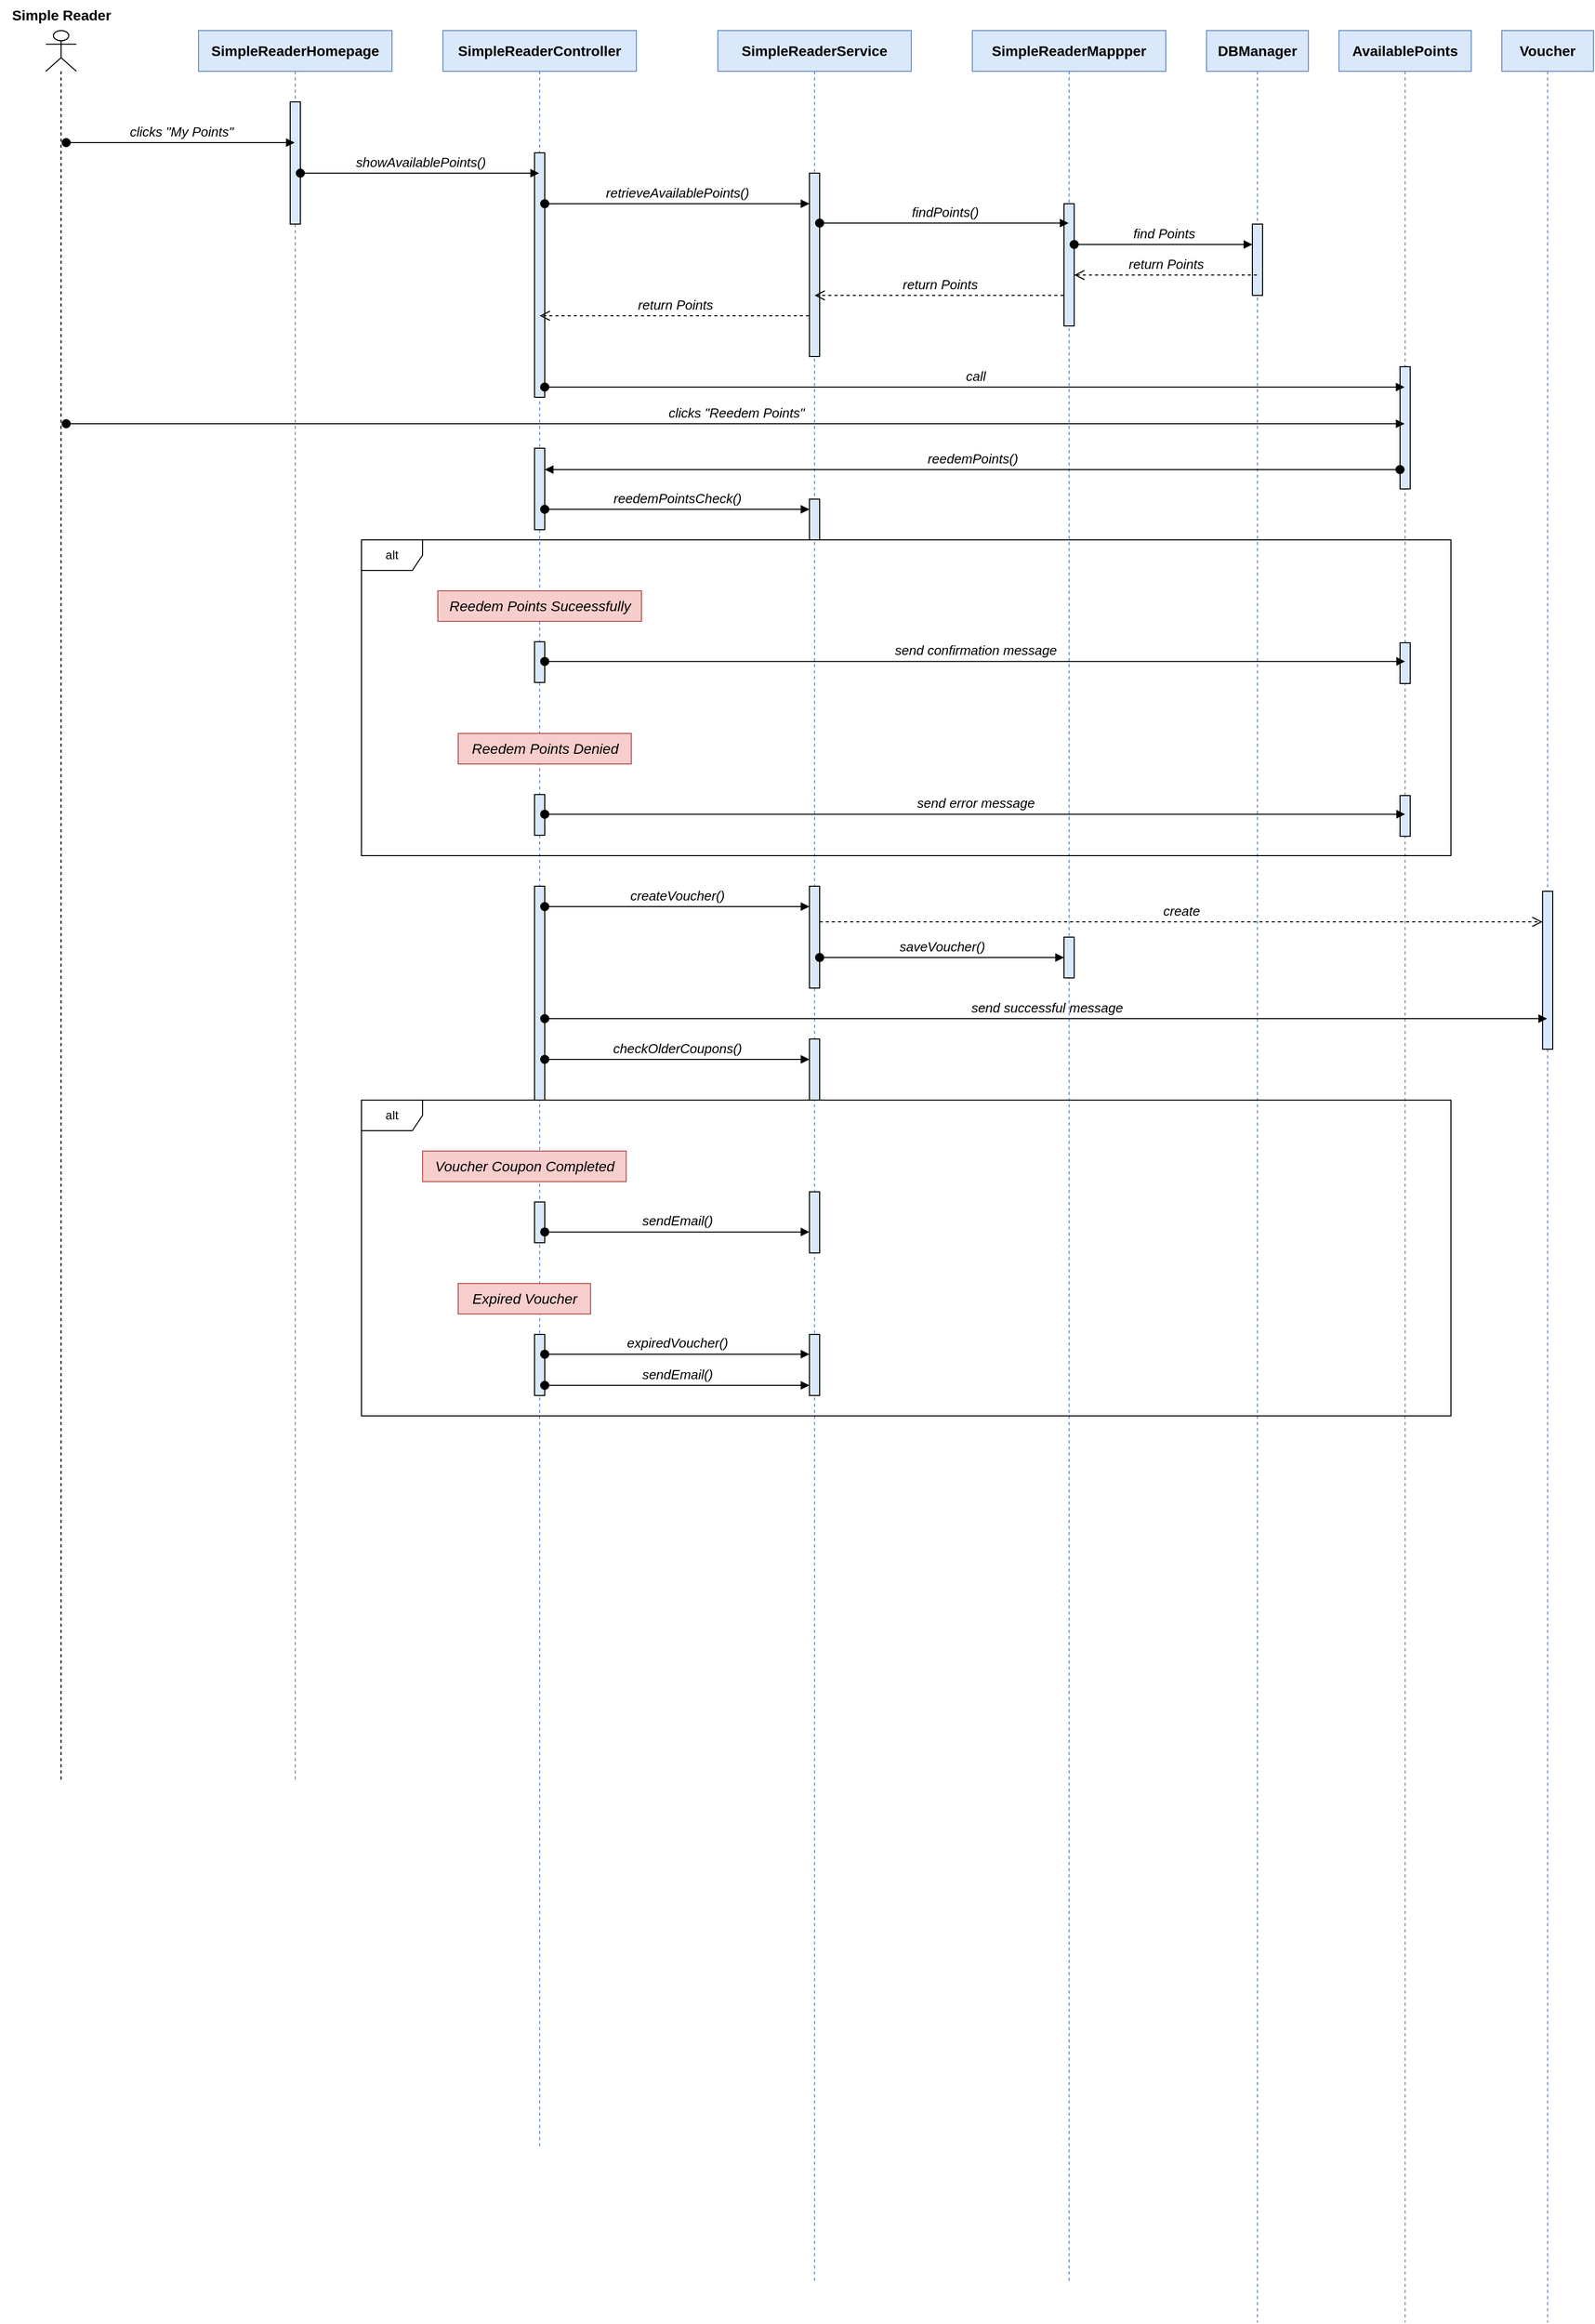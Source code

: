 <mxfile version="27.0.3">
  <diagram name="Page-1" id="0XT-Thqxt43ZrvxBsIbW">
    <mxGraphModel dx="3292" dy="1860" grid="1" gridSize="10" guides="1" tooltips="1" connect="1" arrows="1" fold="1" page="1" pageScale="1" pageWidth="850" pageHeight="1100" math="0" shadow="0">
      <root>
        <mxCell id="0" />
        <mxCell id="1" parent="0" />
        <mxCell id="F2jWFCg-dutegQMfUFa8-1" value="" style="shape=umlLifeline;perimeter=lifelinePerimeter;whiteSpace=wrap;html=1;container=1;dropTarget=0;collapsible=0;recursiveResize=0;outlineConnect=0;portConstraint=eastwest;newEdgeStyle={&quot;curved&quot;:0,&quot;rounded&quot;:0};participant=umlActor;" vertex="1" parent="1">
          <mxGeometry x="-830" y="-40" width="30" height="1720" as="geometry" />
        </mxCell>
        <mxCell id="F2jWFCg-dutegQMfUFa8-2" value="SimpleReaderController" style="shape=umlLifeline;perimeter=lifelinePerimeter;whiteSpace=wrap;html=1;container=1;dropTarget=0;collapsible=0;recursiveResize=0;outlineConnect=0;portConstraint=eastwest;newEdgeStyle={&quot;curved&quot;:0,&quot;rounded&quot;:0};fontSize=14;fontStyle=1;fillColor=#dae8fc;strokeColor=#6c8ebf;" vertex="1" parent="1">
          <mxGeometry x="-440" y="-40" width="190" height="2080" as="geometry" />
        </mxCell>
        <mxCell id="F2jWFCg-dutegQMfUFa8-3" value="" style="html=1;points=[[0,0,0,0,5],[0,1,0,0,-5],[1,0,0,0,5],[1,1,0,0,-5]];perimeter=orthogonalPerimeter;outlineConnect=0;targetShapes=umlLifeline;portConstraint=eastwest;newEdgeStyle={&quot;curved&quot;:0,&quot;rounded&quot;:0};strokeColor=#000000;fillColor=#dae8fc;" vertex="1" parent="F2jWFCg-dutegQMfUFa8-2">
          <mxGeometry x="90" y="120" width="10" height="240" as="geometry" />
        </mxCell>
        <mxCell id="F2jWFCg-dutegQMfUFa8-33" value="" style="html=1;points=[[0,0,0,0,5],[0,1,0,0,-5],[1,0,0,0,5],[1,1,0,0,-5]];perimeter=orthogonalPerimeter;outlineConnect=0;targetShapes=umlLifeline;portConstraint=eastwest;newEdgeStyle={&quot;curved&quot;:0,&quot;rounded&quot;:0};strokeColor=#000000;fillColor=#dae8fc;" vertex="1" parent="F2jWFCg-dutegQMfUFa8-2">
          <mxGeometry x="90" y="410" width="10" height="80" as="geometry" />
        </mxCell>
        <mxCell id="F2jWFCg-dutegQMfUFa8-47" value="" style="html=1;points=[[0,0,0,0,5],[0,1,0,0,-5],[1,0,0,0,5],[1,1,0,0,-5]];perimeter=orthogonalPerimeter;outlineConnect=0;targetShapes=umlLifeline;portConstraint=eastwest;newEdgeStyle={&quot;curved&quot;:0,&quot;rounded&quot;:0};strokeColor=#000000;fillColor=#dae8fc;" vertex="1" parent="F2jWFCg-dutegQMfUFa8-2">
          <mxGeometry x="90" y="840" width="10" height="210" as="geometry" />
        </mxCell>
        <mxCell id="F2jWFCg-dutegQMfUFa8-7" value="SimpleReaderService" style="shape=umlLifeline;perimeter=lifelinePerimeter;whiteSpace=wrap;html=1;container=1;dropTarget=0;collapsible=0;recursiveResize=0;outlineConnect=0;portConstraint=eastwest;newEdgeStyle={&quot;curved&quot;:0,&quot;rounded&quot;:0};fontSize=14;fontStyle=1;fillColor=#dae8fc;strokeColor=#6c8ebf;" vertex="1" parent="1">
          <mxGeometry x="-170" y="-40" width="190" height="2210" as="geometry" />
        </mxCell>
        <mxCell id="F2jWFCg-dutegQMfUFa8-8" value="" style="html=1;points=[[0,0,0,0,5],[0,1,0,0,-5],[1,0,0,0,5],[1,1,0,0,-5]];perimeter=orthogonalPerimeter;outlineConnect=0;targetShapes=umlLifeline;portConstraint=eastwest;newEdgeStyle={&quot;curved&quot;:0,&quot;rounded&quot;:0};strokeColor=#000000;fillColor=#dae8fc;" vertex="1" parent="F2jWFCg-dutegQMfUFa8-7">
          <mxGeometry x="90" y="140" width="10" height="180" as="geometry" />
        </mxCell>
        <mxCell id="F2jWFCg-dutegQMfUFa8-37" value="" style="html=1;points=[[0,0,0,0,5],[0,1,0,0,-5],[1,0,0,0,5],[1,1,0,0,-5]];perimeter=orthogonalPerimeter;outlineConnect=0;targetShapes=umlLifeline;portConstraint=eastwest;newEdgeStyle={&quot;curved&quot;:0,&quot;rounded&quot;:0};strokeColor=#000000;fillColor=#dae8fc;" vertex="1" parent="F2jWFCg-dutegQMfUFa8-7">
          <mxGeometry x="90" y="460" width="10" height="40" as="geometry" />
        </mxCell>
        <mxCell id="F2jWFCg-dutegQMfUFa8-49" value="" style="html=1;points=[[0,0,0,0,5],[0,1,0,0,-5],[1,0,0,0,5],[1,1,0,0,-5]];perimeter=orthogonalPerimeter;outlineConnect=0;targetShapes=umlLifeline;portConstraint=eastwest;newEdgeStyle={&quot;curved&quot;:0,&quot;rounded&quot;:0};strokeColor=#000000;fillColor=#dae8fc;" vertex="1" parent="F2jWFCg-dutegQMfUFa8-7">
          <mxGeometry x="90" y="840" width="10" height="100" as="geometry" />
        </mxCell>
        <mxCell id="F2jWFCg-dutegQMfUFa8-56" value="" style="html=1;points=[[0,0,0,0,5],[0,1,0,0,-5],[1,0,0,0,5],[1,1,0,0,-5]];perimeter=orthogonalPerimeter;outlineConnect=0;targetShapes=umlLifeline;portConstraint=eastwest;newEdgeStyle={&quot;curved&quot;:0,&quot;rounded&quot;:0};strokeColor=#000000;fillColor=#dae8fc;" vertex="1" parent="F2jWFCg-dutegQMfUFa8-7">
          <mxGeometry x="90" y="990" width="10" height="60" as="geometry" />
        </mxCell>
        <mxCell id="F2jWFCg-dutegQMfUFa8-11" value="SimpleReaderHomepage" style="shape=umlLifeline;perimeter=lifelinePerimeter;whiteSpace=wrap;html=1;container=1;dropTarget=0;collapsible=0;recursiveResize=0;outlineConnect=0;portConstraint=eastwest;newEdgeStyle={&quot;curved&quot;:0,&quot;rounded&quot;:0};fontSize=14;fontStyle=1;fillColor=#dae8fc;strokeColor=#6c8ebf;" vertex="1" parent="1">
          <mxGeometry x="-680" y="-40" width="190" height="1720" as="geometry" />
        </mxCell>
        <mxCell id="F2jWFCg-dutegQMfUFa8-12" value="" style="html=1;points=[[0,0,0,0,5],[0,1,0,0,-5],[1,0,0,0,5],[1,1,0,0,-5]];perimeter=orthogonalPerimeter;outlineConnect=0;targetShapes=umlLifeline;portConstraint=eastwest;newEdgeStyle={&quot;curved&quot;:0,&quot;rounded&quot;:0};strokeColor=#000000;fillColor=#dae8fc;" vertex="1" parent="F2jWFCg-dutegQMfUFa8-11">
          <mxGeometry x="90" y="70" width="10" height="120" as="geometry" />
        </mxCell>
        <mxCell id="F2jWFCg-dutegQMfUFa8-13" value="clicks &quot;My Points&quot;" style="html=1;verticalAlign=bottom;startArrow=oval;startFill=1;endArrow=block;startSize=8;curved=0;rounded=0;fontSize=13;fontStyle=2;labelBackgroundColor=none;" edge="1" parent="1" target="F2jWFCg-dutegQMfUFa8-11">
          <mxGeometry width="60" relative="1" as="geometry">
            <mxPoint x="-810" y="70" as="sourcePoint" />
            <mxPoint x="-595" y="70" as="targetPoint" />
          </mxGeometry>
        </mxCell>
        <mxCell id="F2jWFCg-dutegQMfUFa8-14" value="showAvailablePoints()" style="html=1;verticalAlign=bottom;startArrow=oval;startFill=1;endArrow=block;startSize=8;curved=0;rounded=0;fontSize=13;fontStyle=2;labelBackgroundColor=none;" edge="1" parent="1" source="F2jWFCg-dutegQMfUFa8-12">
          <mxGeometry width="60" relative="1" as="geometry">
            <mxPoint x="-590" y="100" as="sourcePoint" />
            <mxPoint x="-345.5" y="100" as="targetPoint" />
            <mxPoint as="offset" />
          </mxGeometry>
        </mxCell>
        <mxCell id="F2jWFCg-dutegQMfUFa8-15" value="Simple Reader" style="text;html=1;align=center;verticalAlign=middle;resizable=0;points=[];autosize=1;strokeColor=none;fillColor=none;fontSize=14;fontStyle=1" vertex="1" parent="1">
          <mxGeometry x="-875" y="-70" width="120" height="30" as="geometry" />
        </mxCell>
        <mxCell id="F2jWFCg-dutegQMfUFa8-16" value="retrieveAvailablePoints()" style="html=1;verticalAlign=bottom;startArrow=oval;startFill=1;endArrow=block;startSize=8;curved=0;rounded=0;fontSize=13;fontStyle=2;labelBackgroundColor=none;" edge="1" parent="1" target="F2jWFCg-dutegQMfUFa8-8">
          <mxGeometry width="60" relative="1" as="geometry">
            <mxPoint x="-340" y="130" as="sourcePoint" />
            <mxPoint x="-105.5" y="130" as="targetPoint" />
            <mxPoint as="offset" />
          </mxGeometry>
        </mxCell>
        <mxCell id="F2jWFCg-dutegQMfUFa8-17" value="SimpleReaderMappper" style="shape=umlLifeline;perimeter=lifelinePerimeter;whiteSpace=wrap;html=1;container=1;dropTarget=0;collapsible=0;recursiveResize=0;outlineConnect=0;portConstraint=eastwest;newEdgeStyle={&quot;curved&quot;:0,&quot;rounded&quot;:0};fontSize=14;fontStyle=1;fillColor=#dae8fc;strokeColor=#6c8ebf;" vertex="1" parent="1">
          <mxGeometry x="80" y="-40" width="190" height="2210" as="geometry" />
        </mxCell>
        <mxCell id="F2jWFCg-dutegQMfUFa8-18" value="" style="html=1;points=[[0,0,0,0,5],[0,1,0,0,-5],[1,0,0,0,5],[1,1,0,0,-5]];perimeter=orthogonalPerimeter;outlineConnect=0;targetShapes=umlLifeline;portConstraint=eastwest;newEdgeStyle={&quot;curved&quot;:0,&quot;rounded&quot;:0};strokeColor=#000000;fillColor=#dae8fc;" vertex="1" parent="F2jWFCg-dutegQMfUFa8-17">
          <mxGeometry x="90" y="170" width="10" height="120" as="geometry" />
        </mxCell>
        <mxCell id="F2jWFCg-dutegQMfUFa8-53" value="" style="html=1;points=[[0,0,0,0,5],[0,1,0,0,-5],[1,0,0,0,5],[1,1,0,0,-5]];perimeter=orthogonalPerimeter;outlineConnect=0;targetShapes=umlLifeline;portConstraint=eastwest;newEdgeStyle={&quot;curved&quot;:0,&quot;rounded&quot;:0};strokeColor=#000000;fillColor=#dae8fc;" vertex="1" parent="F2jWFCg-dutegQMfUFa8-17">
          <mxGeometry x="90" y="890" width="10" height="40" as="geometry" />
        </mxCell>
        <mxCell id="F2jWFCg-dutegQMfUFa8-20" value="DBManager" style="shape=umlLifeline;perimeter=lifelinePerimeter;whiteSpace=wrap;html=1;container=1;dropTarget=0;collapsible=0;recursiveResize=0;outlineConnect=0;portConstraint=eastwest;newEdgeStyle={&quot;curved&quot;:0,&quot;rounded&quot;:0};fontSize=14;fontStyle=1;fillColor=#dae8fc;strokeColor=#6c8ebf;" vertex="1" parent="1">
          <mxGeometry x="310" y="-40" width="100" height="2250" as="geometry" />
        </mxCell>
        <mxCell id="F2jWFCg-dutegQMfUFa8-21" value="" style="html=1;points=[[0,0,0,0,5],[0,1,0,0,-5],[1,0,0,0,5],[1,1,0,0,-5]];perimeter=orthogonalPerimeter;outlineConnect=0;targetShapes=umlLifeline;portConstraint=eastwest;newEdgeStyle={&quot;curved&quot;:0,&quot;rounded&quot;:0};strokeColor=#000000;fillColor=#dae8fc;" vertex="1" parent="F2jWFCg-dutegQMfUFa8-20">
          <mxGeometry x="45" y="190" width="10" height="70" as="geometry" />
        </mxCell>
        <mxCell id="F2jWFCg-dutegQMfUFa8-23" value="findPoints()" style="html=1;verticalAlign=bottom;startArrow=oval;startFill=1;endArrow=block;startSize=8;curved=0;rounded=0;fontSize=13;fontStyle=2;labelBackgroundColor=none;" edge="1" parent="1">
          <mxGeometry width="60" relative="1" as="geometry">
            <mxPoint x="-70" y="149" as="sourcePoint" />
            <mxPoint x="174.5" y="149" as="targetPoint" />
            <mxPoint as="offset" />
          </mxGeometry>
        </mxCell>
        <mxCell id="F2jWFCg-dutegQMfUFa8-24" value="find Points" style="html=1;verticalAlign=bottom;startArrow=oval;startFill=1;endArrow=block;startSize=8;curved=0;rounded=0;fontSize=13;fontStyle=2;labelBackgroundColor=none;" edge="1" parent="1">
          <mxGeometry width="60" relative="1" as="geometry">
            <mxPoint x="180" y="170" as="sourcePoint" />
            <mxPoint x="355" y="170" as="targetPoint" />
            <mxPoint as="offset" />
          </mxGeometry>
        </mxCell>
        <mxCell id="F2jWFCg-dutegQMfUFa8-25" value="return Points" style="html=1;verticalAlign=bottom;endArrow=open;dashed=1;endSize=8;curved=0;rounded=0;fontStyle=2;fontSize=13;" edge="1" parent="1">
          <mxGeometry x="-0.002" relative="1" as="geometry">
            <mxPoint x="359.5" y="200" as="sourcePoint" />
            <mxPoint x="180.0" y="200" as="targetPoint" />
            <mxPoint as="offset" />
          </mxGeometry>
        </mxCell>
        <mxCell id="F2jWFCg-dutegQMfUFa8-26" value="return Points" style="html=1;verticalAlign=bottom;endArrow=open;dashed=1;endSize=8;curved=0;rounded=0;fontStyle=2;fontSize=13;" edge="1" parent="1" target="F2jWFCg-dutegQMfUFa8-7">
          <mxGeometry x="-0.002" relative="1" as="geometry">
            <mxPoint x="169.5" y="220" as="sourcePoint" />
            <mxPoint x="-10.0" y="220" as="targetPoint" />
            <mxPoint as="offset" />
          </mxGeometry>
        </mxCell>
        <mxCell id="F2jWFCg-dutegQMfUFa8-27" value="return Points" style="html=1;verticalAlign=bottom;endArrow=open;dashed=1;endSize=8;curved=0;rounded=0;fontStyle=2;fontSize=13;" edge="1" parent="1" target="F2jWFCg-dutegQMfUFa8-2">
          <mxGeometry x="-0.002" relative="1" as="geometry">
            <mxPoint x="-80.5" y="240" as="sourcePoint" />
            <mxPoint x="-260.0" y="240" as="targetPoint" />
            <mxPoint as="offset" />
          </mxGeometry>
        </mxCell>
        <mxCell id="F2jWFCg-dutegQMfUFa8-28" value="AvailablePoints" style="shape=umlLifeline;perimeter=lifelinePerimeter;whiteSpace=wrap;html=1;container=1;dropTarget=0;collapsible=0;recursiveResize=0;outlineConnect=0;portConstraint=eastwest;newEdgeStyle={&quot;curved&quot;:0,&quot;rounded&quot;:0};fontSize=14;fontStyle=1;fillColor=#dae8fc;strokeColor=#6c8ebf;" vertex="1" parent="1">
          <mxGeometry x="440" y="-40" width="130" height="2250" as="geometry" />
        </mxCell>
        <mxCell id="F2jWFCg-dutegQMfUFa8-29" value="" style="html=1;points=[[0,0,0,0,5],[0,1,0,0,-5],[1,0,0,0,5],[1,1,0,0,-5]];perimeter=orthogonalPerimeter;outlineConnect=0;targetShapes=umlLifeline;portConstraint=eastwest;newEdgeStyle={&quot;curved&quot;:0,&quot;rounded&quot;:0};strokeColor=#000000;fillColor=#dae8fc;" vertex="1" parent="F2jWFCg-dutegQMfUFa8-28">
          <mxGeometry x="60" y="330" width="10" height="120" as="geometry" />
        </mxCell>
        <mxCell id="F2jWFCg-dutegQMfUFa8-31" value="call" style="html=1;verticalAlign=bottom;startArrow=oval;startFill=1;endArrow=block;startSize=8;curved=0;rounded=0;fontSize=13;fontStyle=2;labelBackgroundColor=none;" edge="1" parent="1" target="F2jWFCg-dutegQMfUFa8-28">
          <mxGeometry width="60" relative="1" as="geometry">
            <mxPoint x="-340" y="310" as="sourcePoint" />
            <mxPoint x="-80" y="310" as="targetPoint" />
            <mxPoint as="offset" />
          </mxGeometry>
        </mxCell>
        <mxCell id="F2jWFCg-dutegQMfUFa8-32" value="clicks &quot;Reedem Points&quot;" style="html=1;verticalAlign=bottom;startArrow=oval;startFill=1;endArrow=block;startSize=8;curved=0;rounded=0;fontSize=13;fontStyle=2;labelBackgroundColor=none;" edge="1" parent="1">
          <mxGeometry width="60" relative="1" as="geometry">
            <mxPoint x="-810" y="346" as="sourcePoint" />
            <mxPoint x="504.5" y="346" as="targetPoint" />
          </mxGeometry>
        </mxCell>
        <mxCell id="F2jWFCg-dutegQMfUFa8-35" value="reedemPoints()" style="html=1;verticalAlign=bottom;startArrow=oval;startFill=1;endArrow=block;startSize=8;curved=0;rounded=0;fontSize=13;fontStyle=2;labelBackgroundColor=none;" edge="1" parent="1">
          <mxGeometry width="60" relative="1" as="geometry">
            <mxPoint x="500" y="391" as="sourcePoint" />
            <mxPoint x="-340" y="391" as="targetPoint" />
            <mxPoint as="offset" />
          </mxGeometry>
        </mxCell>
        <mxCell id="F2jWFCg-dutegQMfUFa8-36" value="reedemPointsCheck()" style="html=1;verticalAlign=bottom;startArrow=oval;startFill=1;endArrow=block;startSize=8;curved=0;rounded=0;fontSize=13;fontStyle=2;labelBackgroundColor=none;" edge="1" parent="1">
          <mxGeometry width="60" relative="1" as="geometry">
            <mxPoint x="-340" y="430" as="sourcePoint" />
            <mxPoint x="-80" y="430" as="targetPoint" />
            <mxPoint as="offset" />
          </mxGeometry>
        </mxCell>
        <mxCell id="F2jWFCg-dutegQMfUFa8-38" value="alt" style="shape=umlFrame;whiteSpace=wrap;html=1;pointerEvents=0;" vertex="1" parent="1">
          <mxGeometry x="-520" y="460" width="1070" height="310" as="geometry" />
        </mxCell>
        <mxCell id="F2jWFCg-dutegQMfUFa8-39" value="Reedem Points Suceessfully" style="text;html=1;align=center;verticalAlign=middle;resizable=0;points=[];autosize=1;fontSize=14;fontStyle=2;fillColor=#f8cecc;strokeColor=#b85450;" vertex="1" parent="1">
          <mxGeometry x="-445" y="510" width="200" height="30" as="geometry" />
        </mxCell>
        <mxCell id="F2jWFCg-dutegQMfUFa8-40" value="" style="html=1;points=[[0,0,0,0,5],[0,1,0,0,-5],[1,0,0,0,5],[1,1,0,0,-5]];perimeter=orthogonalPerimeter;outlineConnect=0;targetShapes=umlLifeline;portConstraint=eastwest;newEdgeStyle={&quot;curved&quot;:0,&quot;rounded&quot;:0};strokeColor=#000000;fillColor=#dae8fc;" vertex="1" parent="1">
          <mxGeometry x="-350" y="560" width="10" height="40" as="geometry" />
        </mxCell>
        <mxCell id="F2jWFCg-dutegQMfUFa8-41" value="" style="html=1;points=[[0,0,0,0,5],[0,1,0,0,-5],[1,0,0,0,5],[1,1,0,0,-5]];perimeter=orthogonalPerimeter;outlineConnect=0;targetShapes=umlLifeline;portConstraint=eastwest;newEdgeStyle={&quot;curved&quot;:0,&quot;rounded&quot;:0};strokeColor=#000000;fillColor=#dae8fc;" vertex="1" parent="1">
          <mxGeometry x="500" y="561" width="10" height="40" as="geometry" />
        </mxCell>
        <mxCell id="F2jWFCg-dutegQMfUFa8-42" value="send confirmation message" style="html=1;verticalAlign=bottom;startArrow=oval;startFill=1;endArrow=block;startSize=8;curved=0;rounded=0;fontSize=13;fontStyle=2;labelBackgroundColor=none;" edge="1" parent="1">
          <mxGeometry width="60" relative="1" as="geometry">
            <mxPoint x="-340" y="579.33" as="sourcePoint" />
            <mxPoint x="505" y="579.33" as="targetPoint" />
            <mxPoint as="offset" />
          </mxGeometry>
        </mxCell>
        <mxCell id="F2jWFCg-dutegQMfUFa8-43" value="Reedem Points Denied" style="text;html=1;align=center;verticalAlign=middle;resizable=0;points=[];autosize=1;fontSize=14;fontStyle=2;fillColor=#f8cecc;strokeColor=#b85450;" vertex="1" parent="1">
          <mxGeometry x="-425" y="650" width="170" height="30" as="geometry" />
        </mxCell>
        <mxCell id="F2jWFCg-dutegQMfUFa8-44" value="" style="html=1;points=[[0,0,0,0,5],[0,1,0,0,-5],[1,0,0,0,5],[1,1,0,0,-5]];perimeter=orthogonalPerimeter;outlineConnect=0;targetShapes=umlLifeline;portConstraint=eastwest;newEdgeStyle={&quot;curved&quot;:0,&quot;rounded&quot;:0};strokeColor=#000000;fillColor=#dae8fc;" vertex="1" parent="1">
          <mxGeometry x="-350" y="710" width="10" height="40" as="geometry" />
        </mxCell>
        <mxCell id="F2jWFCg-dutegQMfUFa8-45" value="" style="html=1;points=[[0,0,0,0,5],[0,1,0,0,-5],[1,0,0,0,5],[1,1,0,0,-5]];perimeter=orthogonalPerimeter;outlineConnect=0;targetShapes=umlLifeline;portConstraint=eastwest;newEdgeStyle={&quot;curved&quot;:0,&quot;rounded&quot;:0};strokeColor=#000000;fillColor=#dae8fc;" vertex="1" parent="1">
          <mxGeometry x="500" y="711" width="10" height="40" as="geometry" />
        </mxCell>
        <mxCell id="F2jWFCg-dutegQMfUFa8-46" value="send error message" style="html=1;verticalAlign=bottom;startArrow=oval;startFill=1;endArrow=block;startSize=8;curved=0;rounded=0;fontSize=13;fontStyle=2;labelBackgroundColor=none;" edge="1" parent="1">
          <mxGeometry width="60" relative="1" as="geometry">
            <mxPoint x="-340" y="729.33" as="sourcePoint" />
            <mxPoint x="505" y="729.33" as="targetPoint" />
            <mxPoint as="offset" />
          </mxGeometry>
        </mxCell>
        <mxCell id="F2jWFCg-dutegQMfUFa8-48" value="createVoucher()" style="html=1;verticalAlign=bottom;startArrow=oval;startFill=1;endArrow=block;startSize=8;curved=0;rounded=0;fontSize=13;fontStyle=2;labelBackgroundColor=none;" edge="1" parent="1">
          <mxGeometry width="60" relative="1" as="geometry">
            <mxPoint x="-340" y="820" as="sourcePoint" />
            <mxPoint x="-80" y="820" as="targetPoint" />
            <mxPoint as="offset" />
          </mxGeometry>
        </mxCell>
        <mxCell id="F2jWFCg-dutegQMfUFa8-50" value="Voucher" style="shape=umlLifeline;perimeter=lifelinePerimeter;whiteSpace=wrap;html=1;container=1;dropTarget=0;collapsible=0;recursiveResize=0;outlineConnect=0;portConstraint=eastwest;newEdgeStyle={&quot;curved&quot;:0,&quot;rounded&quot;:0};fontSize=14;fontStyle=1;fillColor=#dae8fc;strokeColor=#6c8ebf;" vertex="1" parent="1">
          <mxGeometry x="600" y="-40" width="90" height="2250" as="geometry" />
        </mxCell>
        <mxCell id="F2jWFCg-dutegQMfUFa8-51" value="" style="html=1;points=[[0,0,0,0,5],[0,1,0,0,-5],[1,0,0,0,5],[1,1,0,0,-5]];perimeter=orthogonalPerimeter;outlineConnect=0;targetShapes=umlLifeline;portConstraint=eastwest;newEdgeStyle={&quot;curved&quot;:0,&quot;rounded&quot;:0};strokeColor=#000000;fillColor=#dae8fc;" vertex="1" parent="F2jWFCg-dutegQMfUFa8-50">
          <mxGeometry x="40" y="845" width="10" height="155" as="geometry" />
        </mxCell>
        <mxCell id="F2jWFCg-dutegQMfUFa8-52" value="create" style="html=1;verticalAlign=bottom;endArrow=open;dashed=1;endSize=8;curved=0;rounded=0;fontStyle=2;fontSize=13;" edge="1" parent="1">
          <mxGeometry x="-0.002" relative="1" as="geometry">
            <mxPoint x="-70" y="835" as="sourcePoint" />
            <mxPoint x="640" y="835" as="targetPoint" />
            <mxPoint as="offset" />
          </mxGeometry>
        </mxCell>
        <mxCell id="F2jWFCg-dutegQMfUFa8-54" value="saveVoucher()" style="html=1;verticalAlign=bottom;startArrow=oval;startFill=1;endArrow=block;startSize=8;curved=0;rounded=0;fontSize=13;fontStyle=2;labelBackgroundColor=none;" edge="1" parent="1" target="F2jWFCg-dutegQMfUFa8-53">
          <mxGeometry width="60" relative="1" as="geometry">
            <mxPoint x="-70" y="870" as="sourcePoint" />
            <mxPoint x="190" y="870" as="targetPoint" />
            <mxPoint as="offset" />
          </mxGeometry>
        </mxCell>
        <mxCell id="F2jWFCg-dutegQMfUFa8-55" value="send successful message" style="html=1;verticalAlign=bottom;startArrow=oval;startFill=1;endArrow=block;startSize=8;curved=0;rounded=0;fontSize=13;fontStyle=2;labelBackgroundColor=none;" edge="1" parent="1" target="F2jWFCg-dutegQMfUFa8-50">
          <mxGeometry width="60" relative="1" as="geometry">
            <mxPoint x="-340" y="930" as="sourcePoint" />
            <mxPoint x="505" y="930" as="targetPoint" />
            <mxPoint as="offset" />
          </mxGeometry>
        </mxCell>
        <mxCell id="F2jWFCg-dutegQMfUFa8-58" value="checkOlderCoupons()" style="html=1;verticalAlign=bottom;startArrow=oval;startFill=1;endArrow=block;startSize=8;curved=0;rounded=0;fontSize=13;fontStyle=2;labelBackgroundColor=none;" edge="1" parent="1">
          <mxGeometry width="60" relative="1" as="geometry">
            <mxPoint x="-340" y="970" as="sourcePoint" />
            <mxPoint x="-80" y="970" as="targetPoint" />
            <mxPoint as="offset" />
          </mxGeometry>
        </mxCell>
        <mxCell id="F2jWFCg-dutegQMfUFa8-59" value="alt" style="shape=umlFrame;whiteSpace=wrap;html=1;pointerEvents=0;" vertex="1" parent="1">
          <mxGeometry x="-520" y="1010" width="1070" height="310" as="geometry" />
        </mxCell>
        <mxCell id="F2jWFCg-dutegQMfUFa8-60" value="Voucher Coupon Completed" style="text;html=1;align=center;verticalAlign=middle;resizable=0;points=[];autosize=1;fontSize=14;fontStyle=2;fillColor=#f8cecc;strokeColor=#b85450;" vertex="1" parent="1">
          <mxGeometry x="-460" y="1060" width="200" height="30" as="geometry" />
        </mxCell>
        <mxCell id="F2jWFCg-dutegQMfUFa8-61" value="Εxpired Voucher" style="text;html=1;align=center;verticalAlign=middle;resizable=0;points=[];autosize=1;fontSize=14;fontStyle=2;fillColor=#f8cecc;strokeColor=#b85450;" vertex="1" parent="1">
          <mxGeometry x="-425" y="1190" width="130" height="30" as="geometry" />
        </mxCell>
        <mxCell id="F2jWFCg-dutegQMfUFa8-62" value="" style="html=1;points=[[0,0,0,0,5],[0,1,0,0,-5],[1,0,0,0,5],[1,1,0,0,-5]];perimeter=orthogonalPerimeter;outlineConnect=0;targetShapes=umlLifeline;portConstraint=eastwest;newEdgeStyle={&quot;curved&quot;:0,&quot;rounded&quot;:0};strokeColor=#000000;fillColor=#dae8fc;" vertex="1" parent="1">
          <mxGeometry x="-350" y="1110" width="10" height="40" as="geometry" />
        </mxCell>
        <mxCell id="F2jWFCg-dutegQMfUFa8-63" value="" style="html=1;points=[[0,0,0,0,5],[0,1,0,0,-5],[1,0,0,0,5],[1,1,0,0,-5]];perimeter=orthogonalPerimeter;outlineConnect=0;targetShapes=umlLifeline;portConstraint=eastwest;newEdgeStyle={&quot;curved&quot;:0,&quot;rounded&quot;:0};strokeColor=#000000;fillColor=#dae8fc;" vertex="1" parent="1">
          <mxGeometry x="-80" y="1100" width="10" height="60" as="geometry" />
        </mxCell>
        <mxCell id="F2jWFCg-dutegQMfUFa8-64" value="sendEmail()" style="html=1;verticalAlign=bottom;startArrow=oval;startFill=1;endArrow=block;startSize=8;curved=0;rounded=0;fontSize=13;fontStyle=2;labelBackgroundColor=none;" edge="1" parent="1">
          <mxGeometry width="60" relative="1" as="geometry">
            <mxPoint x="-340" y="1139.44" as="sourcePoint" />
            <mxPoint x="-80" y="1139.44" as="targetPoint" />
            <mxPoint as="offset" />
          </mxGeometry>
        </mxCell>
        <mxCell id="F2jWFCg-dutegQMfUFa8-65" value="" style="html=1;points=[[0,0,0,0,5],[0,1,0,0,-5],[1,0,0,0,5],[1,1,0,0,-5]];perimeter=orthogonalPerimeter;outlineConnect=0;targetShapes=umlLifeline;portConstraint=eastwest;newEdgeStyle={&quot;curved&quot;:0,&quot;rounded&quot;:0};strokeColor=#000000;fillColor=#dae8fc;" vertex="1" parent="1">
          <mxGeometry x="-350" y="1240" width="10" height="60" as="geometry" />
        </mxCell>
        <mxCell id="F2jWFCg-dutegQMfUFa8-66" value="" style="html=1;points=[[0,0,0,0,5],[0,1,0,0,-5],[1,0,0,0,5],[1,1,0,0,-5]];perimeter=orthogonalPerimeter;outlineConnect=0;targetShapes=umlLifeline;portConstraint=eastwest;newEdgeStyle={&quot;curved&quot;:0,&quot;rounded&quot;:0};strokeColor=#000000;fillColor=#dae8fc;" vertex="1" parent="1">
          <mxGeometry x="-80" y="1240" width="10" height="60" as="geometry" />
        </mxCell>
        <mxCell id="F2jWFCg-dutegQMfUFa8-67" value="expiredVoucher()" style="html=1;verticalAlign=bottom;startArrow=oval;startFill=1;endArrow=block;startSize=8;curved=0;rounded=0;fontSize=13;fontStyle=2;labelBackgroundColor=none;" edge="1" parent="1">
          <mxGeometry width="60" relative="1" as="geometry">
            <mxPoint x="-340" y="1259.44" as="sourcePoint" />
            <mxPoint x="-80" y="1259.44" as="targetPoint" />
            <mxPoint as="offset" />
          </mxGeometry>
        </mxCell>
        <mxCell id="F2jWFCg-dutegQMfUFa8-68" value="sendEmail()" style="html=1;verticalAlign=bottom;startArrow=oval;startFill=1;endArrow=block;startSize=8;curved=0;rounded=0;fontSize=13;fontStyle=2;labelBackgroundColor=none;" edge="1" parent="1">
          <mxGeometry width="60" relative="1" as="geometry">
            <mxPoint x="-340" y="1290" as="sourcePoint" />
            <mxPoint x="-80" y="1290" as="targetPoint" />
            <mxPoint as="offset" />
          </mxGeometry>
        </mxCell>
      </root>
    </mxGraphModel>
  </diagram>
</mxfile>
